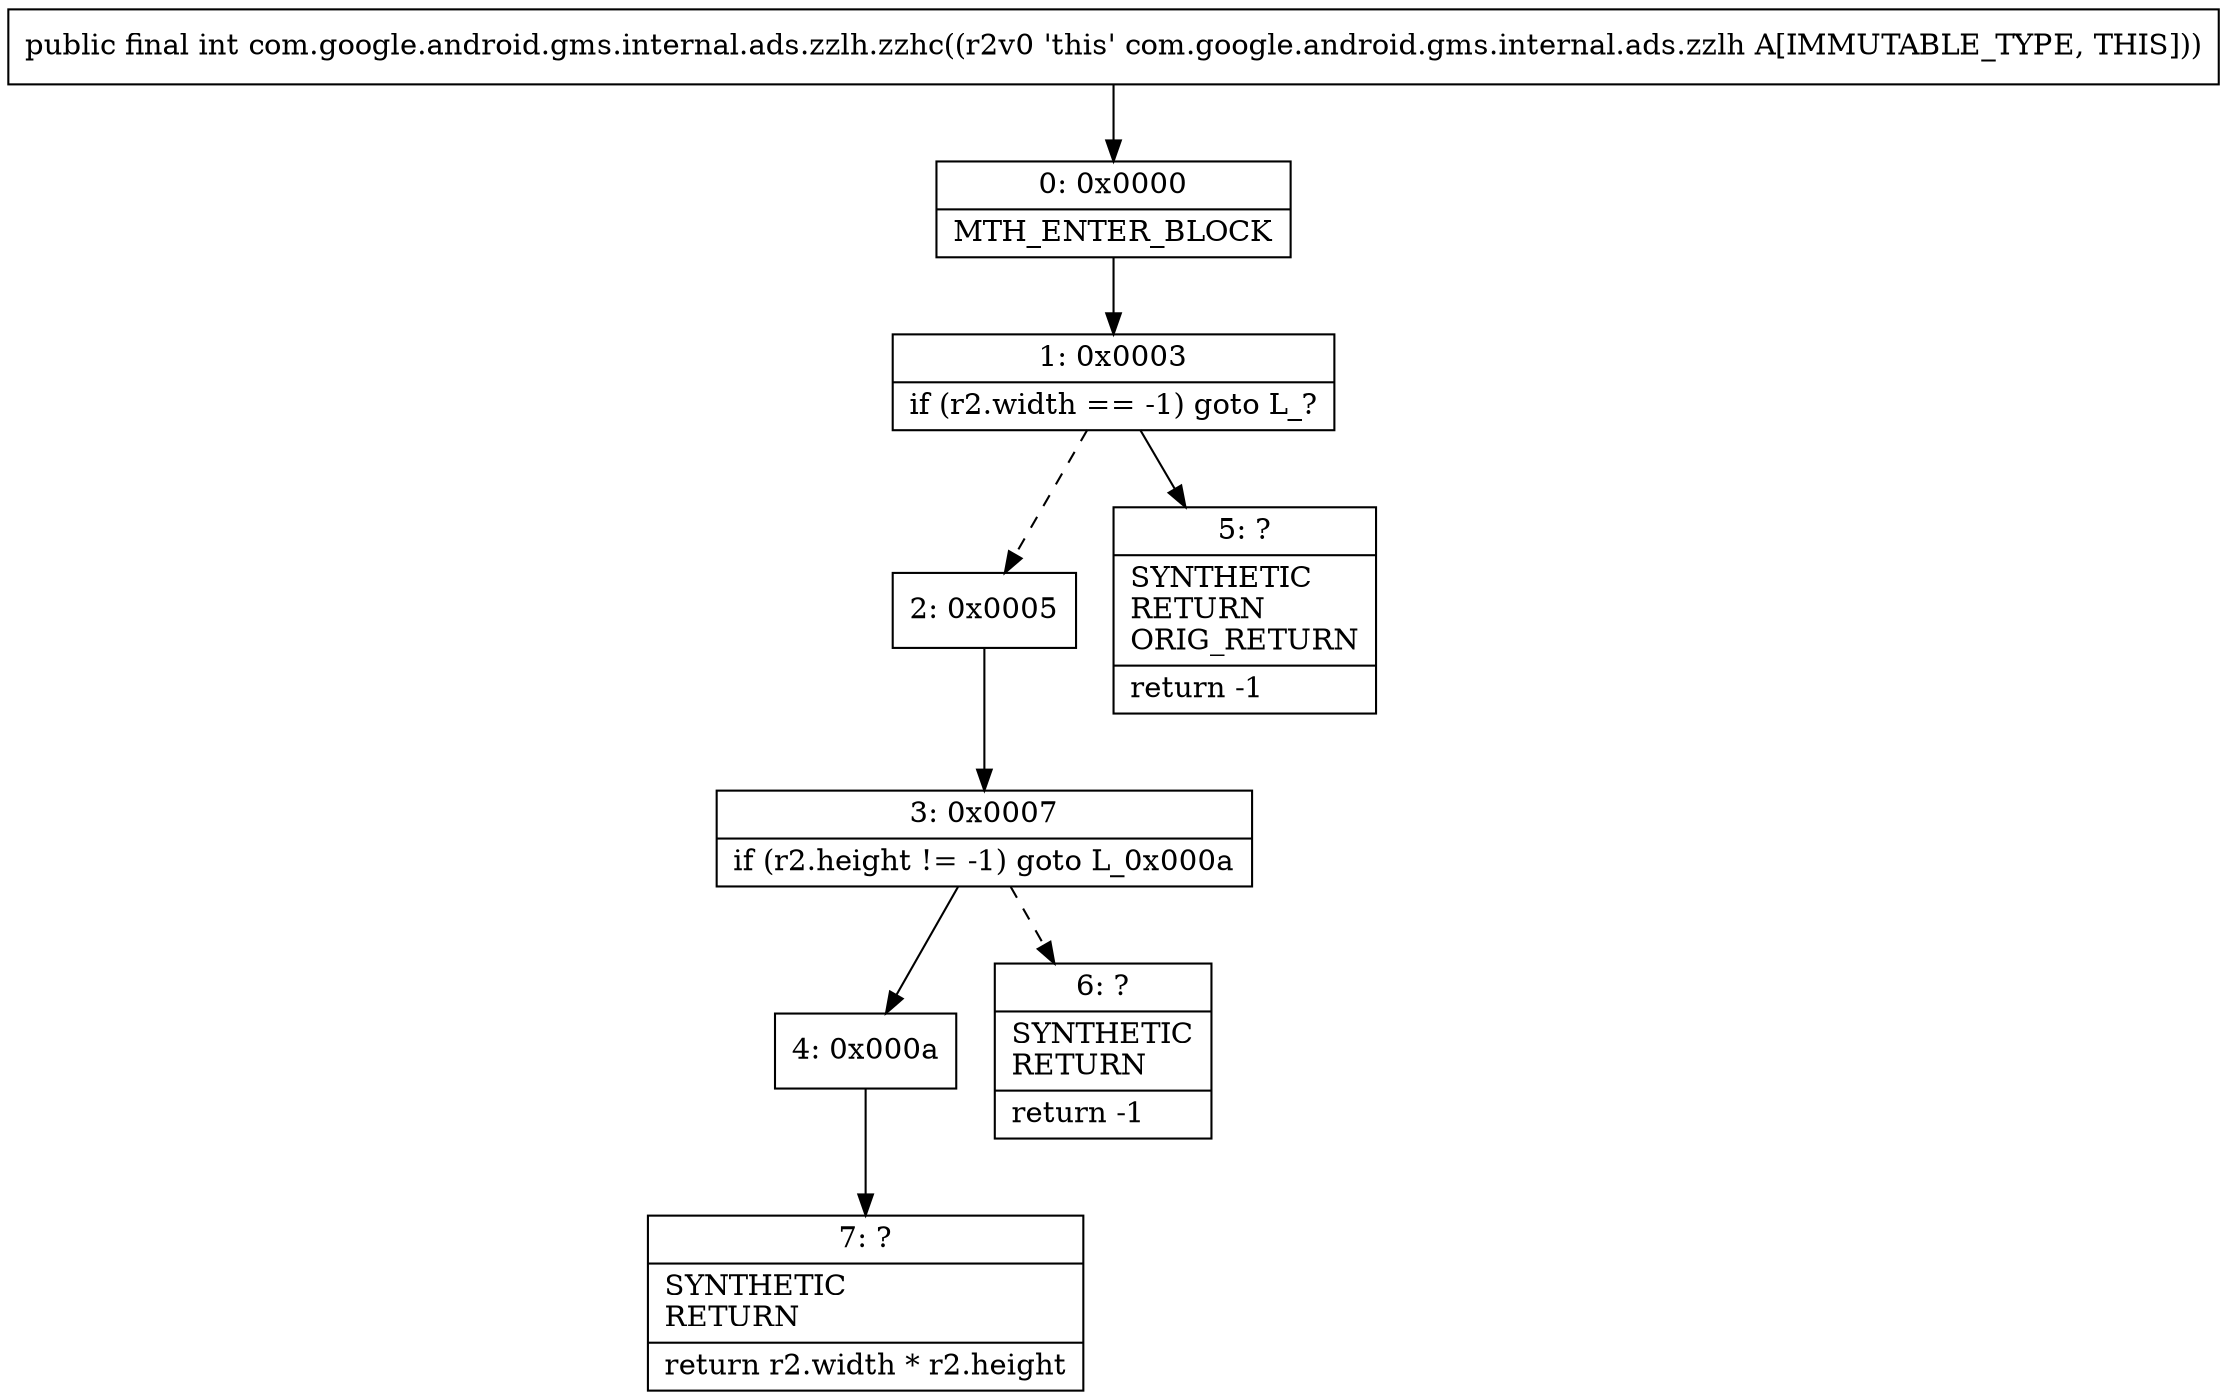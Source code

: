digraph "CFG forcom.google.android.gms.internal.ads.zzlh.zzhc()I" {
Node_0 [shape=record,label="{0\:\ 0x0000|MTH_ENTER_BLOCK\l}"];
Node_1 [shape=record,label="{1\:\ 0x0003|if (r2.width == \-1) goto L_?\l}"];
Node_2 [shape=record,label="{2\:\ 0x0005}"];
Node_3 [shape=record,label="{3\:\ 0x0007|if (r2.height != \-1) goto L_0x000a\l}"];
Node_4 [shape=record,label="{4\:\ 0x000a}"];
Node_5 [shape=record,label="{5\:\ ?|SYNTHETIC\lRETURN\lORIG_RETURN\l|return \-1\l}"];
Node_6 [shape=record,label="{6\:\ ?|SYNTHETIC\lRETURN\l|return \-1\l}"];
Node_7 [shape=record,label="{7\:\ ?|SYNTHETIC\lRETURN\l|return r2.width * r2.height\l}"];
MethodNode[shape=record,label="{public final int com.google.android.gms.internal.ads.zzlh.zzhc((r2v0 'this' com.google.android.gms.internal.ads.zzlh A[IMMUTABLE_TYPE, THIS])) }"];
MethodNode -> Node_0;
Node_0 -> Node_1;
Node_1 -> Node_2[style=dashed];
Node_1 -> Node_5;
Node_2 -> Node_3;
Node_3 -> Node_4;
Node_3 -> Node_6[style=dashed];
Node_4 -> Node_7;
}

